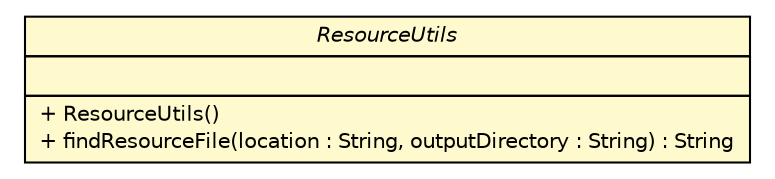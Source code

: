#!/usr/local/bin/dot
#
# Class diagram 
# Generated by UMLGraph version R5_6-24-gf6e263 (http://www.umlgraph.org/)
#

digraph G {
	edge [fontname="Helvetica",fontsize=10,labelfontname="Helvetica",labelfontsize=10];
	node [fontname="Helvetica",fontsize=10,shape=plaintext];
	nodesep=0.25;
	ranksep=0.5;
	// cn.home1.cloud.config.server.util.ResourceUtils
	c334 [label=<<table title="cn.home1.cloud.config.server.util.ResourceUtils" border="0" cellborder="1" cellspacing="0" cellpadding="2" port="p" bgcolor="lemonChiffon" href="./ResourceUtils.html">
		<tr><td><table border="0" cellspacing="0" cellpadding="1">
<tr><td align="center" balign="center"><font face="Helvetica-Oblique"> ResourceUtils </font></td></tr>
		</table></td></tr>
		<tr><td><table border="0" cellspacing="0" cellpadding="1">
<tr><td align="left" balign="left">  </td></tr>
		</table></td></tr>
		<tr><td><table border="0" cellspacing="0" cellpadding="1">
<tr><td align="left" balign="left"> + ResourceUtils() </td></tr>
<tr><td align="left" balign="left"> + findResourceFile(location : String, outputDirectory : String) : String </td></tr>
		</table></td></tr>
		</table>>, URL="./ResourceUtils.html", fontname="Helvetica", fontcolor="black", fontsize=10.0];
}

